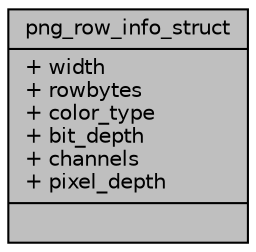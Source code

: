 digraph "png_row_info_struct"
{
 // INTERACTIVE_SVG=YES
  edge [fontname="Helvetica",fontsize="10",labelfontname="Helvetica",labelfontsize="10"];
  node [fontname="Helvetica",fontsize="10",shape=record];
  Node1 [label="{png_row_info_struct\n|+ width\l+ rowbytes\l+ color_type\l+ bit_depth\l+ channels\l+ pixel_depth\l|}",height=0.2,width=0.4,color="black", fillcolor="grey75", style="filled", fontcolor="black"];
}
